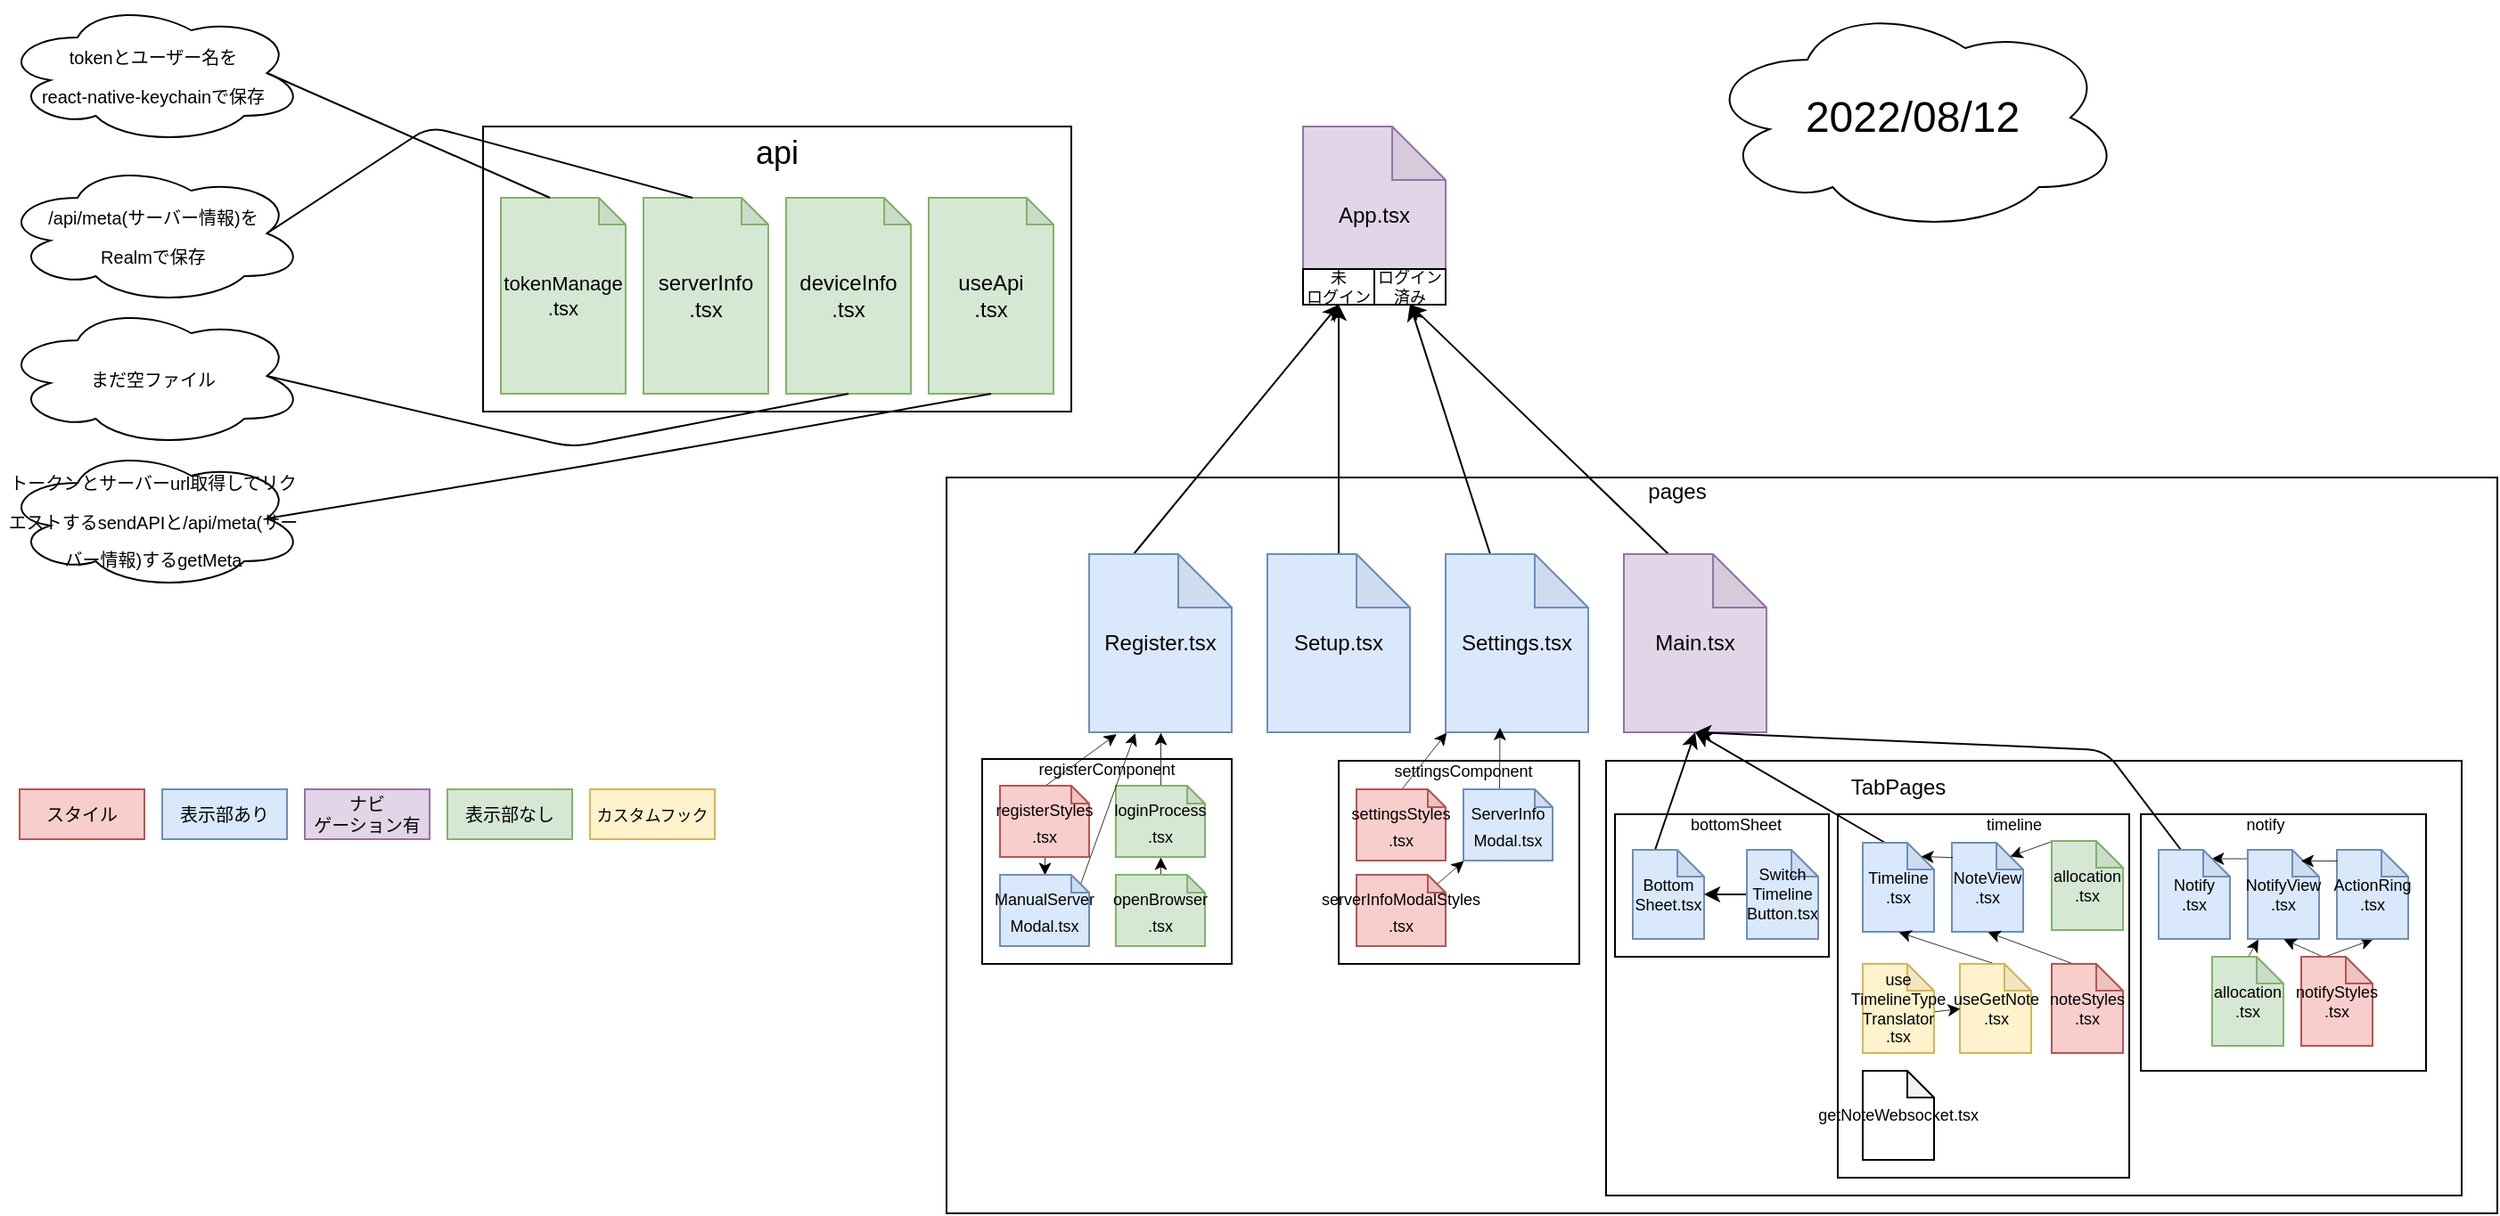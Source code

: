 <mxfile>
    <diagram id="KpKeE3IpWthlAcHVAXRT" name="ページ1">
        <mxGraphModel dx="1909" dy="516" grid="1" gridSize="10" guides="1" tooltips="1" connect="1" arrows="1" fold="1" page="1" pageScale="1" pageWidth="827" pageHeight="1169" math="0" shadow="0">
            <root>
                <mxCell id="0"/>
                <mxCell id="1" parent="0"/>
                <mxCell id="8" value="" style="rounded=0;whiteSpace=wrap;html=1;" parent="1" vertex="1">
                    <mxGeometry x="-120" y="337" width="870" height="413" as="geometry"/>
                </mxCell>
                <mxCell id="5" value="App.tsx" style="shape=note;whiteSpace=wrap;html=1;backgroundOutline=1;darkOpacity=0.05;fillColor=#e1d5e7;strokeColor=#9673a6;" parent="1" vertex="1">
                    <mxGeometry x="80" y="140" width="80" height="100" as="geometry"/>
                </mxCell>
                <mxCell id="6" value="" style="rounded=0;whiteSpace=wrap;html=1;" parent="1" vertex="1">
                    <mxGeometry x="250" y="496" width="480" height="244" as="geometry"/>
                </mxCell>
                <mxCell id="7" value="TabPages" style="text;html=1;strokeColor=none;fillColor=none;align=center;verticalAlign=middle;whiteSpace=wrap;rounded=0;" parent="1" vertex="1">
                    <mxGeometry x="384" y="496" width="60" height="30" as="geometry"/>
                </mxCell>
                <mxCell id="9" value="pages" style="text;html=1;strokeColor=none;fillColor=none;align=center;verticalAlign=middle;whiteSpace=wrap;rounded=0;" parent="1" vertex="1">
                    <mxGeometry x="260" y="330" width="60" height="30" as="geometry"/>
                </mxCell>
                <mxCell id="19" style="edgeStyle=none;html=1;exitX=0;exitY=0;exitDx=25;exitDy=0;exitPerimeter=0;entryX=0.5;entryY=1;entryDx=0;entryDy=0;fontSize=12;" parent="1" source="10" target="71" edge="1">
                    <mxGeometry relative="1" as="geometry"/>
                </mxCell>
                <mxCell id="10" value="Settings.tsx" style="shape=note;whiteSpace=wrap;html=1;backgroundOutline=1;darkOpacity=0.05;fillColor=#dae8fc;strokeColor=#6c8ebf;" parent="1" vertex="1">
                    <mxGeometry x="160" y="380" width="80" height="100" as="geometry"/>
                </mxCell>
                <mxCell id="11" value="" style="rounded=0;whiteSpace=wrap;html=1;" parent="1" vertex="1">
                    <mxGeometry x="100" y="496" width="135" height="114" as="geometry"/>
                </mxCell>
                <mxCell id="14" style="edgeStyle=none;html=1;exitX=0;exitY=0;exitDx=20;exitDy=0;exitPerimeter=0;entryX=0.378;entryY=0.972;entryDx=0;entryDy=0;entryPerimeter=0;fontSize=9;strokeWidth=0.4;" parent="1" source="12" target="10" edge="1">
                    <mxGeometry relative="1" as="geometry">
                        <Array as="points"/>
                    </mxGeometry>
                </mxCell>
                <mxCell id="12" value="&lt;font style=&quot;font-size: 9px&quot;&gt;ServerInfo&lt;br&gt;Modal.tsx&lt;/font&gt;" style="shape=note;whiteSpace=wrap;html=1;backgroundOutline=1;darkOpacity=0.05;size=10;fillColor=#dae8fc;strokeColor=#6c8ebf;" parent="1" vertex="1">
                    <mxGeometry x="170" y="512" width="50" height="40" as="geometry"/>
                </mxCell>
                <mxCell id="13" value="&lt;font style=&quot;font-size: 9px&quot;&gt;settingsComponent&lt;/font&gt;" style="text;html=1;strokeColor=none;fillColor=none;align=center;verticalAlign=middle;whiteSpace=wrap;rounded=0;" parent="1" vertex="1">
                    <mxGeometry x="140" y="485" width="60" height="32" as="geometry"/>
                </mxCell>
                <mxCell id="20" style="edgeStyle=none;html=1;exitX=0;exitY=0;exitDx=25;exitDy=0;exitPerimeter=0;entryX=0.5;entryY=1;entryDx=0;entryDy=0;fontSize=12;" parent="1" source="18" target="71" edge="1">
                    <mxGeometry relative="1" as="geometry"/>
                </mxCell>
                <mxCell id="18" value="&lt;font style=&quot;font-size: 12px&quot;&gt;Main.tsx&lt;/font&gt;" style="shape=note;whiteSpace=wrap;html=1;backgroundOutline=1;darkOpacity=0.05;fontSize=9;fillColor=#e1d5e7;strokeColor=#9673a6;" parent="1" vertex="1">
                    <mxGeometry x="260" y="380" width="80" height="100" as="geometry"/>
                </mxCell>
                <mxCell id="21" value="" style="rounded=0;whiteSpace=wrap;html=1;fontSize=12;" parent="1" vertex="1">
                    <mxGeometry x="255" y="526" width="120" height="80" as="geometry"/>
                </mxCell>
                <mxCell id="22" value="&lt;font style=&quot;font-size: 9px&quot;&gt;bottomSheet&lt;/font&gt;" style="text;html=1;strokeColor=none;fillColor=none;align=center;verticalAlign=middle;whiteSpace=wrap;rounded=0;fontSize=12;" parent="1" vertex="1">
                    <mxGeometry x="293" y="516" width="60" height="30" as="geometry"/>
                </mxCell>
                <mxCell id="28" style="edgeStyle=none;html=1;exitX=0;exitY=0;exitDx=12.5;exitDy=0;exitPerimeter=0;entryX=0.5;entryY=1;entryDx=0;entryDy=0;entryPerimeter=0;fontSize=9;" parent="1" source="23" target="18" edge="1">
                    <mxGeometry relative="1" as="geometry"/>
                </mxCell>
                <mxCell id="23" value="Bottom&lt;br&gt;Sheet.tsx" style="shape=note;whiteSpace=wrap;html=1;backgroundOutline=1;darkOpacity=0.05;fontSize=9;size=15;fillColor=#dae8fc;strokeColor=#6c8ebf;" parent="1" vertex="1">
                    <mxGeometry x="265" y="546" width="40" height="50" as="geometry"/>
                </mxCell>
                <mxCell id="27" style="edgeStyle=none;html=1;exitX=0;exitY=0.5;exitDx=0;exitDy=0;exitPerimeter=0;entryX=1;entryY=0.5;entryDx=0;entryDy=0;entryPerimeter=0;fontSize=9;" parent="1" source="25" target="23" edge="1">
                    <mxGeometry relative="1" as="geometry"/>
                </mxCell>
                <mxCell id="25" value="Switch&lt;br&gt;Timeline&lt;br&gt;Button.tsx" style="shape=note;whiteSpace=wrap;html=1;backgroundOutline=1;darkOpacity=0.05;fontSize=9;size=15;fillColor=#dae8fc;strokeColor=#6c8ebf;" parent="1" vertex="1">
                    <mxGeometry x="329" y="546" width="40" height="50" as="geometry"/>
                </mxCell>
                <mxCell id="29" value="" style="rounded=0;whiteSpace=wrap;html=1;fontSize=9;" parent="1" vertex="1">
                    <mxGeometry x="380" y="526" width="163.5" height="204" as="geometry"/>
                </mxCell>
                <mxCell id="32" style="edgeStyle=none;html=1;exitX=0;exitY=0;exitDx=12.5;exitDy=0;exitPerimeter=0;entryX=0.5;entryY=1;entryDx=0;entryDy=0;entryPerimeter=0;fontSize=9;" parent="1" source="30" target="18" edge="1">
                    <mxGeometry relative="1" as="geometry"/>
                </mxCell>
                <mxCell id="30" value="Timeline&lt;br&gt;.tsx" style="shape=note;whiteSpace=wrap;html=1;backgroundOutline=1;darkOpacity=0.05;fontSize=9;size=15;fillColor=#dae8fc;strokeColor=#6c8ebf;" parent="1" vertex="1">
                    <mxGeometry x="394" y="542" width="40" height="50" as="geometry"/>
                </mxCell>
                <mxCell id="31" value="timeline" style="text;html=1;strokeColor=none;fillColor=none;align=center;verticalAlign=middle;whiteSpace=wrap;rounded=0;fontSize=9;" parent="1" vertex="1">
                    <mxGeometry x="448.5" y="522" width="60" height="20" as="geometry"/>
                </mxCell>
                <mxCell id="34" value="" style="rounded=0;whiteSpace=wrap;html=1;fontSize=9;" parent="1" vertex="1">
                    <mxGeometry x="550" y="526" width="160" height="144" as="geometry"/>
                </mxCell>
                <mxCell id="35" value="notify" style="text;html=1;strokeColor=none;fillColor=none;align=center;verticalAlign=middle;whiteSpace=wrap;rounded=0;fontSize=9;" parent="1" vertex="1">
                    <mxGeometry x="590" y="522" width="60" height="20" as="geometry"/>
                </mxCell>
                <mxCell id="44" style="edgeStyle=none;html=1;exitX=-0.007;exitY=0.095;exitDx=0;exitDy=0;exitPerimeter=0;entryX=0.735;entryY=0.095;entryDx=0;entryDy=0;entryPerimeter=0;fontSize=9;strokeWidth=0.4;" parent="1" source="37" target="39" edge="1">
                    <mxGeometry relative="1" as="geometry">
                        <Array as="points"/>
                    </mxGeometry>
                </mxCell>
                <mxCell id="37" value="NotifyView&lt;br&gt;.tsx" style="shape=note;whiteSpace=wrap;html=1;backgroundOutline=1;darkOpacity=0.05;fontSize=9;size=15;fillColor=#dae8fc;strokeColor=#6c8ebf;" parent="1" vertex="1">
                    <mxGeometry x="610" y="546" width="40" height="50" as="geometry"/>
                </mxCell>
                <mxCell id="52" style="edgeStyle=none;curved=1;html=1;exitX=0;exitY=0;exitDx=12.5;exitDy=0;exitPerimeter=0;entryX=0.5;entryY=1;entryDx=0;entryDy=0;entryPerimeter=0;fontSize=24;strokeWidth=0.4;" parent="1" source="38" target="37" edge="1">
                    <mxGeometry relative="1" as="geometry"/>
                </mxCell>
                <mxCell id="53" style="edgeStyle=none;curved=1;html=1;exitX=0;exitY=0;exitDx=12.5;exitDy=0;exitPerimeter=0;entryX=0.5;entryY=1;entryDx=0;entryDy=0;entryPerimeter=0;fontSize=24;strokeWidth=0.4;" parent="1" source="38" target="41" edge="1">
                    <mxGeometry relative="1" as="geometry"/>
                </mxCell>
                <mxCell id="38" value="notifyStyles&lt;br&gt;.tsx" style="shape=note;whiteSpace=wrap;html=1;backgroundOutline=1;darkOpacity=0.05;fontSize=9;size=15;fillColor=#f8cecc;strokeColor=#b85450;" parent="1" vertex="1">
                    <mxGeometry x="640" y="606" width="40" height="50" as="geometry"/>
                </mxCell>
                <mxCell id="42" style="edgeStyle=none;html=1;exitX=0;exitY=0;exitDx=12.5;exitDy=0;exitPerimeter=0;entryX=0.5;entryY=1;entryDx=0;entryDy=0;entryPerimeter=0;fontSize=9;" parent="1" source="39" target="18" edge="1">
                    <mxGeometry relative="1" as="geometry">
                        <Array as="points">
                            <mxPoint x="530" y="490"/>
                        </Array>
                    </mxGeometry>
                </mxCell>
                <mxCell id="39" value="Notify&lt;br&gt;.tsx" style="shape=note;whiteSpace=wrap;html=1;backgroundOutline=1;darkOpacity=0.05;fontSize=9;size=15;fillColor=#dae8fc;strokeColor=#6c8ebf;" parent="1" vertex="1">
                    <mxGeometry x="560" y="546" width="40" height="50" as="geometry"/>
                </mxCell>
                <mxCell id="56" style="edgeStyle=none;curved=1;html=1;exitX=0.5;exitY=0;exitDx=0;exitDy=0;exitPerimeter=0;fontSize=24;strokeWidth=0.4;" parent="1" source="40" target="37" edge="1">
                    <mxGeometry relative="1" as="geometry"/>
                </mxCell>
                <mxCell id="40" value="allocation&lt;br&gt;.tsx" style="shape=note;whiteSpace=wrap;html=1;backgroundOutline=1;darkOpacity=0.05;fontSize=9;size=15;fillColor=#d5e8d4;strokeColor=#82b366;" parent="1" vertex="1">
                    <mxGeometry x="590" y="606" width="40" height="50" as="geometry"/>
                </mxCell>
                <mxCell id="41" value="ActionRing&lt;br&gt;.tsx" style="shape=note;whiteSpace=wrap;html=1;backgroundOutline=1;darkOpacity=0.05;fontSize=9;size=15;fillColor=#dae8fc;strokeColor=#6c8ebf;" parent="1" vertex="1">
                    <mxGeometry x="660" y="546" width="40" height="50" as="geometry"/>
                </mxCell>
                <mxCell id="47" value="&lt;span style=&quot;font-size: 24px&quot;&gt;2022/08/12&lt;br&gt;&lt;/span&gt;" style="ellipse;shape=cloud;whiteSpace=wrap;html=1;fontSize=9;" parent="1" vertex="1">
                    <mxGeometry x="304" y="70" width="236" height="130" as="geometry"/>
                </mxCell>
                <mxCell id="50" style="edgeStyle=none;html=1;exitX=-0.007;exitY=0.095;exitDx=0;exitDy=0;exitPerimeter=0;entryX=0.735;entryY=0.095;entryDx=0;entryDy=0;entryPerimeter=0;fontSize=9;strokeWidth=0.4;" parent="1" edge="1">
                    <mxGeometry relative="1" as="geometry">
                        <mxPoint x="660.0" y="552" as="sourcePoint"/>
                        <mxPoint x="639.68" y="552" as="targetPoint"/>
                        <Array as="points"/>
                    </mxGeometry>
                </mxCell>
                <mxCell id="57" value="" style="rounded=0;whiteSpace=wrap;html=1;fontSize=24;" parent="1" vertex="1">
                    <mxGeometry x="-380" y="140" width="330" height="160" as="geometry"/>
                </mxCell>
                <mxCell id="59" value="&lt;font style=&quot;font-size: 18px&quot;&gt;api&lt;/font&gt;" style="text;html=1;strokeColor=none;fillColor=none;align=center;verticalAlign=middle;whiteSpace=wrap;rounded=0;" parent="1" vertex="1">
                    <mxGeometry x="-245" y="140" width="60" height="30" as="geometry"/>
                </mxCell>
                <mxCell id="60" value="&lt;font style=&quot;font-size: 11px&quot;&gt;tokenManage&lt;br&gt;.tsx&lt;/font&gt;" style="shape=note;whiteSpace=wrap;html=1;backgroundOutline=1;darkOpacity=0.05;fontSize=9;size=15;fillColor=#d5e8d4;strokeColor=#82b366;" parent="1" vertex="1">
                    <mxGeometry x="-370" y="180" width="70" height="110" as="geometry"/>
                </mxCell>
                <mxCell id="61" value="&lt;font style=&quot;font-size: 12px&quot;&gt;serverInfo&lt;br&gt;.tsx&lt;/font&gt;" style="shape=note;whiteSpace=wrap;html=1;backgroundOutline=1;darkOpacity=0.05;fontSize=9;size=15;fillColor=#d5e8d4;strokeColor=#82b366;" parent="1" vertex="1">
                    <mxGeometry x="-290" y="180" width="70" height="110" as="geometry"/>
                </mxCell>
                <mxCell id="62" value="&lt;font style=&quot;font-size: 12px&quot;&gt;deviceInfo&lt;br&gt;.tsx&lt;/font&gt;" style="shape=note;whiteSpace=wrap;html=1;backgroundOutline=1;darkOpacity=0.05;fontSize=9;size=15;fillColor=#d5e8d4;strokeColor=#82b366;" parent="1" vertex="1">
                    <mxGeometry x="-210" y="180" width="70" height="110" as="geometry"/>
                </mxCell>
                <mxCell id="63" value="&lt;font style=&quot;font-size: 12px&quot;&gt;useApi&lt;br&gt;.tsx&lt;/font&gt;" style="shape=note;whiteSpace=wrap;html=1;backgroundOutline=1;darkOpacity=0.05;fontSize=9;size=15;fillColor=#d5e8d4;strokeColor=#82b366;" parent="1" vertex="1">
                    <mxGeometry x="-130" y="180" width="70" height="110" as="geometry"/>
                </mxCell>
                <mxCell id="73" style="edgeStyle=none;curved=1;html=1;exitX=0;exitY=0;exitDx=25;exitDy=0;exitPerimeter=0;entryX=0.5;entryY=1;entryDx=0;entryDy=0;fontSize=9;strokeWidth=1;" parent="1" source="65" target="72" edge="1">
                    <mxGeometry relative="1" as="geometry"/>
                </mxCell>
                <mxCell id="65" value="Register.tsx" style="shape=note;whiteSpace=wrap;html=1;backgroundOutline=1;darkOpacity=0.05;fillColor=#dae8fc;strokeColor=#6c8ebf;" parent="1" vertex="1">
                    <mxGeometry x="-40" y="380" width="80" height="100" as="geometry"/>
                </mxCell>
                <mxCell id="74" style="edgeStyle=none;curved=1;html=1;exitX=0.5;exitY=0;exitDx=0;exitDy=0;exitPerimeter=0;entryX=0.5;entryY=1;entryDx=0;entryDy=0;fontSize=9;strokeWidth=1;" parent="1" source="66" target="72" edge="1">
                    <mxGeometry relative="1" as="geometry"/>
                </mxCell>
                <mxCell id="66" value="Setup.tsx" style="shape=note;whiteSpace=wrap;html=1;backgroundOutline=1;darkOpacity=0.05;fillColor=#dae8fc;strokeColor=#6c8ebf;" parent="1" vertex="1">
                    <mxGeometry x="60" y="380" width="80" height="100" as="geometry"/>
                </mxCell>
                <mxCell id="71" value="ログイン済み" style="rounded=0;whiteSpace=wrap;html=1;fontSize=9;" parent="1" vertex="1">
                    <mxGeometry x="120" y="220" width="40" height="20" as="geometry"/>
                </mxCell>
                <mxCell id="72" value="未&lt;br&gt;ログイン" style="rounded=0;whiteSpace=wrap;html=1;fontSize=9;" parent="1" vertex="1">
                    <mxGeometry x="80" y="220" width="40" height="20" as="geometry"/>
                </mxCell>
                <mxCell id="75" value="&lt;font style=&quot;font-size: 10px&quot;&gt;tokenとユーザー名を&lt;br&gt;react-native-keychainで保存&lt;/font&gt;" style="ellipse;shape=cloud;whiteSpace=wrap;html=1;fontSize=18;" parent="1" vertex="1">
                    <mxGeometry x="-650" y="70" width="170" height="80" as="geometry"/>
                </mxCell>
                <mxCell id="76" value="&lt;font style=&quot;font-size: 10px&quot;&gt;/api/meta(サーバー情報)を&lt;br&gt;Realmで保存&lt;/font&gt;" style="ellipse;shape=cloud;whiteSpace=wrap;html=1;fontSize=18;" parent="1" vertex="1">
                    <mxGeometry x="-650" y="160" width="170" height="80" as="geometry"/>
                </mxCell>
                <mxCell id="77" value="&lt;span style=&quot;font-size: 10px&quot;&gt;まだ空ファイル&lt;/span&gt;" style="ellipse;shape=cloud;whiteSpace=wrap;html=1;fontSize=18;" parent="1" vertex="1">
                    <mxGeometry x="-650" y="240" width="170" height="80" as="geometry"/>
                </mxCell>
                <mxCell id="79" value="&lt;span style=&quot;font-size: 10px&quot;&gt;トークンとサーバーurl取得してリクエストするsendAPIと/api/meta(サーバー情報)するgetMeta&lt;/span&gt;" style="ellipse;shape=cloud;whiteSpace=wrap;html=1;fontSize=18;" parent="1" vertex="1">
                    <mxGeometry x="-650" y="320" width="170" height="80" as="geometry"/>
                </mxCell>
                <mxCell id="80" value="" style="endArrow=none;html=1;fontSize=10;strokeWidth=1;curved=1;exitX=0.875;exitY=0.5;exitDx=0;exitDy=0;exitPerimeter=0;entryX=0;entryY=0;entryDx=27.5;entryDy=0;entryPerimeter=0;" parent="1" source="75" target="60" edge="1">
                    <mxGeometry width="50" height="50" relative="1" as="geometry">
                        <mxPoint x="-390" y="110" as="sourcePoint"/>
                        <mxPoint x="-340" y="60" as="targetPoint"/>
                    </mxGeometry>
                </mxCell>
                <mxCell id="81" value="" style="endArrow=none;html=1;fontSize=10;strokeWidth=1;exitX=0.875;exitY=0.5;exitDx=0;exitDy=0;exitPerimeter=0;entryX=0;entryY=0;entryDx=27.5;entryDy=0;entryPerimeter=0;rounded=1;" parent="1" source="76" target="61" edge="1">
                    <mxGeometry width="50" height="50" relative="1" as="geometry">
                        <mxPoint x="-490" y="200" as="sourcePoint"/>
                        <mxPoint x="-331.25" y="270" as="targetPoint"/>
                        <Array as="points">
                            <mxPoint x="-410" y="140"/>
                        </Array>
                    </mxGeometry>
                </mxCell>
                <mxCell id="82" value="" style="endArrow=none;html=1;fontSize=10;strokeWidth=1;exitX=0.875;exitY=0.5;exitDx=0;exitDy=0;exitPerimeter=0;entryX=0.5;entryY=1;entryDx=0;entryDy=0;entryPerimeter=0;rounded=1;" parent="1" source="77" target="62" edge="1">
                    <mxGeometry width="50" height="50" relative="1" as="geometry">
                        <mxPoint x="-480" y="285" as="sourcePoint"/>
                        <mxPoint x="-268.75" y="320" as="targetPoint"/>
                        <Array as="points">
                            <mxPoint x="-330" y="320"/>
                        </Array>
                    </mxGeometry>
                </mxCell>
                <mxCell id="83" value="" style="endArrow=none;html=1;fontSize=10;strokeWidth=1;exitX=0.875;exitY=0.5;exitDx=0;exitDy=0;exitPerimeter=0;entryX=0.5;entryY=1;entryDx=0;entryDy=0;entryPerimeter=0;rounded=1;" parent="1" source="79" target="63" edge="1">
                    <mxGeometry width="50" height="50" relative="1" as="geometry">
                        <mxPoint x="-491.25" y="290" as="sourcePoint"/>
                        <mxPoint x="-165" y="300" as="targetPoint"/>
                        <Array as="points">
                            <mxPoint x="-320" y="330"/>
                        </Array>
                    </mxGeometry>
                </mxCell>
                <mxCell id="84" value="スタイル" style="rounded=0;whiteSpace=wrap;html=1;fontSize=10;fillColor=#f8cecc;strokeColor=#b85450;" parent="1" vertex="1">
                    <mxGeometry x="-640" y="512" width="70" height="28" as="geometry"/>
                </mxCell>
                <mxCell id="85" value="表示部あり" style="rounded=0;whiteSpace=wrap;html=1;fontSize=10;fillColor=#dae8fc;strokeColor=#6c8ebf;" parent="1" vertex="1">
                    <mxGeometry x="-560" y="512" width="70" height="28" as="geometry"/>
                </mxCell>
                <mxCell id="86" value="ナビ&lt;br&gt;ゲーション有" style="rounded=0;whiteSpace=wrap;html=1;fontSize=10;fillColor=#e1d5e7;strokeColor=#9673a6;" parent="1" vertex="1">
                    <mxGeometry x="-480" y="512" width="70" height="28" as="geometry"/>
                </mxCell>
                <mxCell id="87" value="表示部なし" style="rounded=0;whiteSpace=wrap;html=1;fontSize=10;fillColor=#d5e8d4;strokeColor=#82b366;" parent="1" vertex="1">
                    <mxGeometry x="-400" y="512" width="70" height="28" as="geometry"/>
                </mxCell>
                <mxCell id="88" value="NoteView&lt;br&gt;.tsx" style="shape=note;whiteSpace=wrap;html=1;backgroundOutline=1;darkOpacity=0.05;fontSize=9;size=15;fillColor=#dae8fc;strokeColor=#6c8ebf;" parent="1" vertex="1">
                    <mxGeometry x="444" y="542" width="40" height="50" as="geometry"/>
                </mxCell>
                <mxCell id="89" style="edgeStyle=none;html=1;entryX=0;entryY=0;entryDx=32.5;entryDy=7.5;entryPerimeter=0;fontSize=9;strokeWidth=0.4;exitX=0.008;exitY=0.162;exitDx=0;exitDy=0;exitPerimeter=0;" parent="1" source="88" target="30" edge="1">
                    <mxGeometry relative="1" as="geometry">
                        <Array as="points"/>
                        <mxPoint x="470" y="554" as="sourcePoint"/>
                        <mxPoint x="599.4" y="560.75" as="targetPoint"/>
                    </mxGeometry>
                </mxCell>
                <mxCell id="95" value="" style="rounded=0;whiteSpace=wrap;html=1;" parent="1" vertex="1">
                    <mxGeometry x="-100" y="495" width="140" height="115" as="geometry"/>
                </mxCell>
                <mxCell id="99" style="edgeStyle=none;html=1;exitX=0.5;exitY=0.5;exitDx=0;exitDy=0;exitPerimeter=0;entryX=0.5;entryY=1;entryDx=0;entryDy=0;entryPerimeter=0;strokeWidth=0.4;" parent="1" source="94" target="65" edge="1">
                    <mxGeometry relative="1" as="geometry"/>
                </mxCell>
                <mxCell id="94" value="&lt;font style=&quot;font-size: 9px&quot;&gt;loginProcess&lt;br&gt;.tsx&lt;/font&gt;" style="shape=note;whiteSpace=wrap;html=1;backgroundOutline=1;darkOpacity=0.05;size=10;fillColor=#d5e8d4;strokeColor=#82b366;" parent="1" vertex="1">
                    <mxGeometry x="-25" y="510" width="50" height="40" as="geometry"/>
                </mxCell>
                <mxCell id="96" value="&lt;font style=&quot;font-size: 9px&quot;&gt;registerComponent&lt;/font&gt;" style="text;html=1;strokeColor=none;fillColor=none;align=center;verticalAlign=middle;whiteSpace=wrap;rounded=0;" parent="1" vertex="1">
                    <mxGeometry x="-60" y="484" width="60" height="32" as="geometry"/>
                </mxCell>
                <mxCell id="98" style="edgeStyle=none;html=1;exitX=0.5;exitY=0;exitDx=0;exitDy=0;exitPerimeter=0;strokeWidth=0.4;" parent="1" source="97" target="94" edge="1">
                    <mxGeometry relative="1" as="geometry"/>
                </mxCell>
                <mxCell id="97" value="&lt;font style=&quot;font-size: 9px&quot;&gt;openBrowser&lt;br&gt;.tsx&lt;/font&gt;" style="shape=note;whiteSpace=wrap;html=1;backgroundOutline=1;darkOpacity=0.05;size=10;fillColor=#d5e8d4;strokeColor=#82b366;" parent="1" vertex="1">
                    <mxGeometry x="-25" y="560" width="50" height="40" as="geometry"/>
                </mxCell>
                <mxCell id="101" style="edgeStyle=none;html=1;exitX=0.5;exitY=0;exitDx=0;exitDy=0;exitPerimeter=0;entryX=0.19;entryY=1.008;entryDx=0;entryDy=0;entryPerimeter=0;strokeWidth=0.4;" parent="1" source="100" target="65" edge="1">
                    <mxGeometry relative="1" as="geometry"/>
                </mxCell>
                <mxCell id="104" style="edgeStyle=none;html=1;exitX=0.5;exitY=1;exitDx=0;exitDy=0;exitPerimeter=0;entryX=0.5;entryY=0;entryDx=0;entryDy=0;entryPerimeter=0;strokeWidth=0.4;" parent="1" source="100" target="102" edge="1">
                    <mxGeometry relative="1" as="geometry"/>
                </mxCell>
                <mxCell id="100" value="&lt;font style=&quot;font-size: 9px&quot;&gt;registerStyles&lt;br&gt;.tsx&lt;/font&gt;" style="shape=note;whiteSpace=wrap;html=1;backgroundOutline=1;darkOpacity=0.05;size=10;fillColor=#f8cecc;strokeColor=#b85450;" parent="1" vertex="1">
                    <mxGeometry x="-90" y="510" width="50" height="40" as="geometry"/>
                </mxCell>
                <mxCell id="103" style="edgeStyle=none;html=1;exitX=0;exitY=0;exitDx=45;exitDy=5;exitPerimeter=0;entryX=0.32;entryY=1.003;entryDx=0;entryDy=0;entryPerimeter=0;strokeWidth=0.4;" parent="1" source="102" target="65" edge="1">
                    <mxGeometry relative="1" as="geometry"/>
                </mxCell>
                <mxCell id="102" value="&lt;font style=&quot;font-size: 9px&quot;&gt;ManualServer&lt;br&gt;Modal.tsx&lt;br&gt;&lt;/font&gt;" style="shape=note;whiteSpace=wrap;html=1;backgroundOutline=1;darkOpacity=0.05;size=10;fillColor=#dae8fc;strokeColor=#6c8ebf;" parent="1" vertex="1">
                    <mxGeometry x="-90" y="560" width="50" height="40" as="geometry"/>
                </mxCell>
                <mxCell id="106" style="edgeStyle=none;html=1;exitX=0.5;exitY=0;exitDx=0;exitDy=0;exitPerimeter=0;strokeWidth=0.4;" parent="1" source="105" target="10" edge="1">
                    <mxGeometry relative="1" as="geometry"/>
                </mxCell>
                <mxCell id="105" value="&lt;font style=&quot;font-size: 9px&quot;&gt;settingsStyles&lt;br&gt;.tsx&lt;/font&gt;" style="shape=note;whiteSpace=wrap;html=1;backgroundOutline=1;darkOpacity=0.05;size=10;fillColor=#f8cecc;strokeColor=#b85450;" parent="1" vertex="1">
                    <mxGeometry x="110" y="512" width="50" height="40" as="geometry"/>
                </mxCell>
                <mxCell id="109" style="edgeStyle=none;html=1;exitX=0;exitY=0;exitDx=45;exitDy=5;exitPerimeter=0;entryX=0;entryY=1;entryDx=0;entryDy=0;entryPerimeter=0;strokeWidth=0.4;" parent="1" source="108" target="12" edge="1">
                    <mxGeometry relative="1" as="geometry"/>
                </mxCell>
                <mxCell id="108" value="&lt;font style=&quot;font-size: 9px&quot;&gt;serverInfoModalStyles&lt;br&gt;.tsx&lt;/font&gt;" style="shape=note;whiteSpace=wrap;html=1;backgroundOutline=1;darkOpacity=0.05;size=10;fillColor=#f8cecc;strokeColor=#b85450;" parent="1" vertex="1">
                    <mxGeometry x="110" y="560" width="50" height="40" as="geometry"/>
                </mxCell>
                <mxCell id="115" style="edgeStyle=none;html=1;exitX=0;exitY=0;exitDx=12.5;exitDy=0;exitPerimeter=0;entryX=0.5;entryY=1;entryDx=0;entryDy=0;entryPerimeter=0;strokeWidth=0.4;" edge="1" parent="1" source="114" target="88">
                    <mxGeometry relative="1" as="geometry"/>
                </mxCell>
                <mxCell id="114" value="noteStyles&lt;br&gt;.tsx" style="shape=note;whiteSpace=wrap;html=1;backgroundOutline=1;darkOpacity=0.05;fontSize=9;size=15;fillColor=#f8cecc;strokeColor=#b85450;" vertex="1" parent="1">
                    <mxGeometry x="500" y="610" width="40" height="50" as="geometry"/>
                </mxCell>
                <mxCell id="121" style="edgeStyle=none;html=1;exitX=0.5;exitY=0;exitDx=0;exitDy=0;exitPerimeter=0;entryX=0.5;entryY=1;entryDx=0;entryDy=0;entryPerimeter=0;fontSize=9;strokeWidth=0.4;" edge="1" parent="1" source="116" target="30">
                    <mxGeometry relative="1" as="geometry"/>
                </mxCell>
                <mxCell id="116" value="useGetNote&lt;br&gt;.tsx" style="shape=note;whiteSpace=wrap;html=1;backgroundOutline=1;darkOpacity=0.05;fontSize=9;size=15;fillColor=#fff2cc;strokeColor=#d6b656;" vertex="1" parent="1">
                    <mxGeometry x="448.5" y="610" width="40" height="50" as="geometry"/>
                </mxCell>
                <mxCell id="117" value="&lt;font style=&quot;font-size: 9px&quot;&gt;カスタムフック&lt;/font&gt;" style="rounded=0;whiteSpace=wrap;html=1;fontSize=10;fillColor=#fff2cc;strokeColor=#d6b656;" vertex="1" parent="1">
                    <mxGeometry x="-320" y="512" width="70" height="28" as="geometry"/>
                </mxCell>
                <mxCell id="122" style="edgeStyle=none;html=1;exitX=1;exitY=0.533;exitDx=0;exitDy=0;exitPerimeter=0;entryX=0;entryY=0.5;entryDx=0;entryDy=0;entryPerimeter=0;fontSize=9;strokeWidth=0.4;" edge="1" parent="1" source="118" target="116">
                    <mxGeometry relative="1" as="geometry"/>
                </mxCell>
                <mxCell id="118" value="use&lt;br&gt;TimelineType&lt;br&gt;Translator&lt;br&gt;.tsx" style="shape=note;whiteSpace=wrap;html=1;backgroundOutline=1;darkOpacity=0.05;fontSize=9;size=15;fillColor=#fff2cc;strokeColor=#d6b656;" vertex="1" parent="1">
                    <mxGeometry x="394" y="610" width="40" height="50" as="geometry"/>
                </mxCell>
                <mxCell id="119" value="getNoteWebsocket.tsx" style="shape=note;whiteSpace=wrap;html=1;backgroundOutline=1;darkOpacity=0.05;fontSize=9;size=15;" vertex="1" parent="1">
                    <mxGeometry x="394" y="670" width="40" height="50" as="geometry"/>
                </mxCell>
                <mxCell id="125" style="edgeStyle=none;html=1;exitX=0;exitY=0;exitDx=0;exitDy=0;exitPerimeter=0;entryX=0;entryY=0;entryDx=32.5;entryDy=7.5;entryPerimeter=0;fontSize=9;strokeWidth=0.4;" edge="1" parent="1" source="123" target="88">
                    <mxGeometry relative="1" as="geometry"/>
                </mxCell>
                <mxCell id="123" value="allocation&lt;br&gt;.tsx" style="shape=note;whiteSpace=wrap;html=1;backgroundOutline=1;darkOpacity=0.05;fontSize=9;size=15;fillColor=#d5e8d4;strokeColor=#82b366;" vertex="1" parent="1">
                    <mxGeometry x="500" y="541" width="40" height="50" as="geometry"/>
                </mxCell>
            </root>
        </mxGraphModel>
    </diagram>
</mxfile>